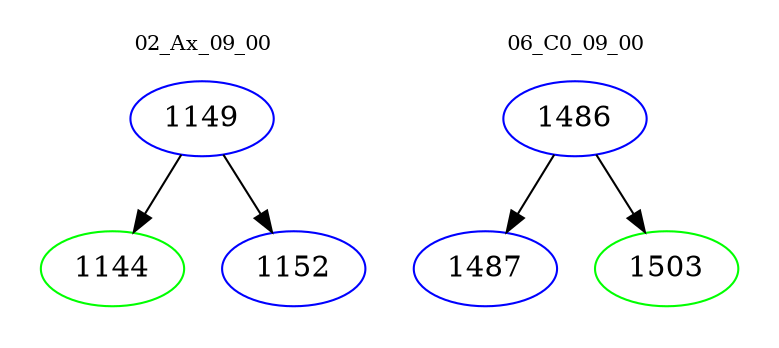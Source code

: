 digraph{
subgraph cluster_0 {
color = white
label = "02_Ax_09_00";
fontsize=10;
T0_1149 [label="1149", color="blue"]
T0_1149 -> T0_1144 [color="black"]
T0_1144 [label="1144", color="green"]
T0_1149 -> T0_1152 [color="black"]
T0_1152 [label="1152", color="blue"]
}
subgraph cluster_1 {
color = white
label = "06_C0_09_00";
fontsize=10;
T1_1486 [label="1486", color="blue"]
T1_1486 -> T1_1487 [color="black"]
T1_1487 [label="1487", color="blue"]
T1_1486 -> T1_1503 [color="black"]
T1_1503 [label="1503", color="green"]
}
}

